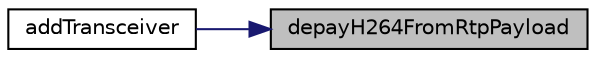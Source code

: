 digraph "depayH264FromRtpPayload"
{
 // LATEX_PDF_SIZE
  edge [fontname="Helvetica",fontsize="10",labelfontname="Helvetica",labelfontsize="10"];
  node [fontname="Helvetica",fontsize="10",shape=record];
  rankdir="RL";
  Node1 [label="depayH264FromRtpPayload",height=0.2,width=0.4,color="black", fillcolor="grey75", style="filled", fontcolor="black",tooltip=" "];
  Node1 -> Node2 [dir="back",color="midnightblue",fontsize="10",style="solid",fontname="Helvetica"];
  Node2 [label="addTransceiver",height=0.2,width=0.4,color="black", fillcolor="white", style="filled",URL="$group__PublicMemberFunctions.html#ga5b89dc2e301e35f30330c57bc1361dcb",tooltip="Create a new RtcRtpTransceiver and add it to the set of transceivers."];
}
